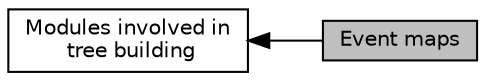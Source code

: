 digraph "Event maps"
{
  edge [fontname="Helvetica",fontsize="10",labelfontname="Helvetica",labelfontsize="10"];
  node [fontname="Helvetica",fontsize="10",shape=record];
  rankdir=LR;
  Node0 [label="Event maps",height=0.2,width=0.4,color="black", fillcolor="grey75", style="filled", fontcolor="black"];
  Node1 [label="Modules involved in\l tree building",height=0.2,width=0.4,color="black", fillcolor="white", style="filled",URL="$group__tree__group.html",tooltip="See. "];
  Node1->Node0 [shape=plaintext, dir="back", style="solid"];
}
